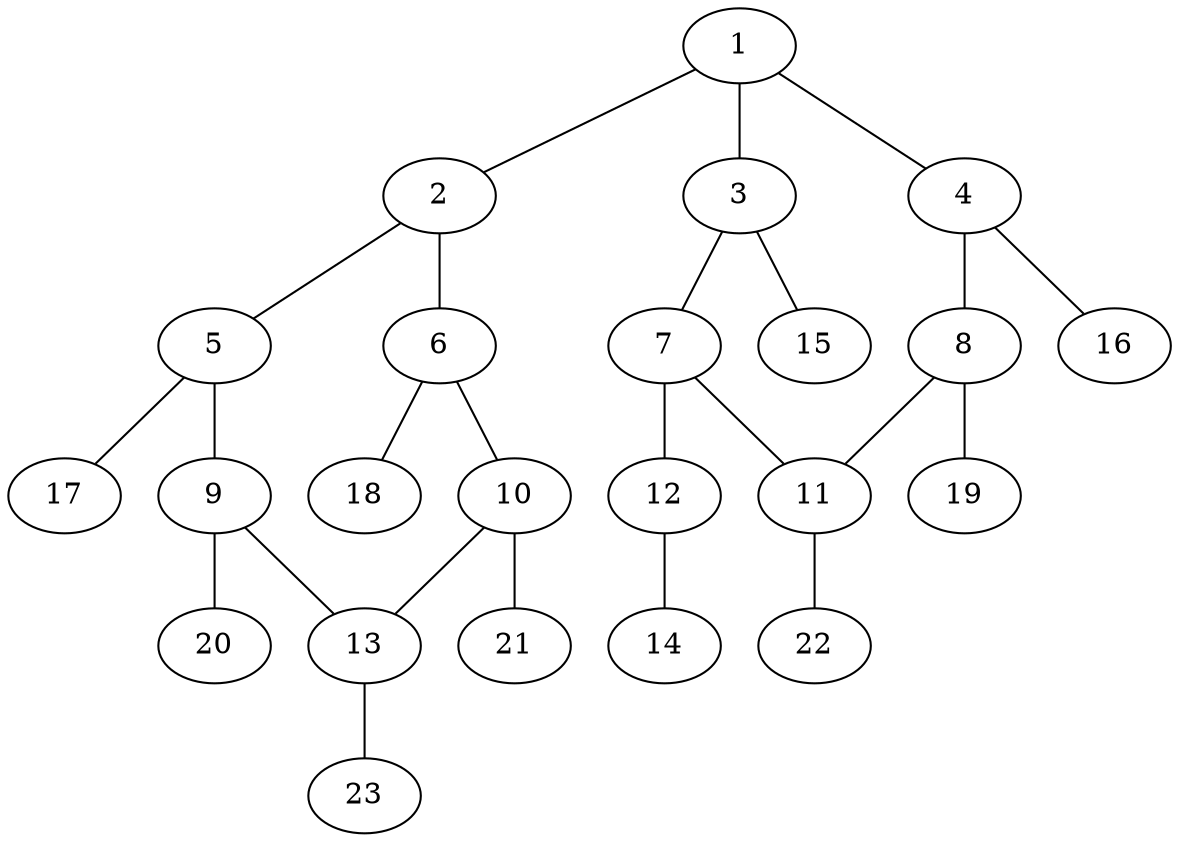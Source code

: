 graph molecule_1065 {
	1	 [chem=C];
	2	 [chem=C];
	1 -- 2	 [valence=1];
	3	 [chem=C];
	1 -- 3	 [valence=1];
	4	 [chem=C];
	1 -- 4	 [valence=2];
	5	 [chem=C];
	2 -- 5	 [valence=1];
	6	 [chem=C];
	2 -- 6	 [valence=2];
	7	 [chem=C];
	3 -- 7	 [valence=2];
	15	 [chem=H];
	3 -- 15	 [valence=1];
	8	 [chem=C];
	4 -- 8	 [valence=1];
	16	 [chem=H];
	4 -- 16	 [valence=1];
	9	 [chem=C];
	5 -- 9	 [valence=2];
	17	 [chem=H];
	5 -- 17	 [valence=1];
	10	 [chem=C];
	6 -- 10	 [valence=1];
	18	 [chem=H];
	6 -- 18	 [valence=1];
	11	 [chem=C];
	7 -- 11	 [valence=1];
	12	 [chem=N];
	7 -- 12	 [valence=1];
	8 -- 11	 [valence=2];
	19	 [chem=H];
	8 -- 19	 [valence=1];
	13	 [chem=C];
	9 -- 13	 [valence=1];
	20	 [chem=H];
	9 -- 20	 [valence=1];
	10 -- 13	 [valence=2];
	21	 [chem=H];
	10 -- 21	 [valence=1];
	22	 [chem=H];
	11 -- 22	 [valence=1];
	14	 [chem=O];
	12 -- 14	 [valence=2];
	23	 [chem=H];
	13 -- 23	 [valence=1];
}
